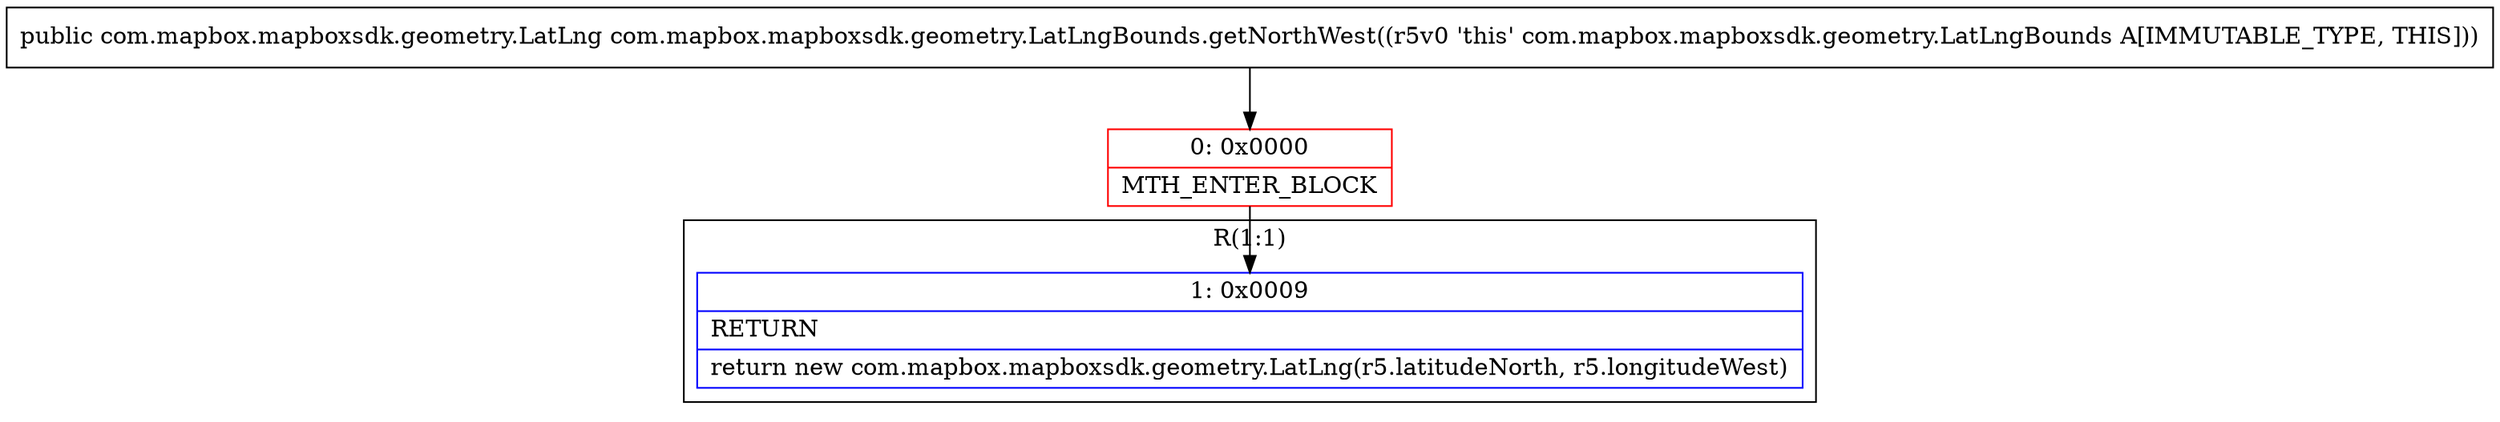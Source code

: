 digraph "CFG forcom.mapbox.mapboxsdk.geometry.LatLngBounds.getNorthWest()Lcom\/mapbox\/mapboxsdk\/geometry\/LatLng;" {
subgraph cluster_Region_210398557 {
label = "R(1:1)";
node [shape=record,color=blue];
Node_1 [shape=record,label="{1\:\ 0x0009|RETURN\l|return new com.mapbox.mapboxsdk.geometry.LatLng(r5.latitudeNorth, r5.longitudeWest)\l}"];
}
Node_0 [shape=record,color=red,label="{0\:\ 0x0000|MTH_ENTER_BLOCK\l}"];
MethodNode[shape=record,label="{public com.mapbox.mapboxsdk.geometry.LatLng com.mapbox.mapboxsdk.geometry.LatLngBounds.getNorthWest((r5v0 'this' com.mapbox.mapboxsdk.geometry.LatLngBounds A[IMMUTABLE_TYPE, THIS])) }"];
MethodNode -> Node_0;
Node_0 -> Node_1;
}

